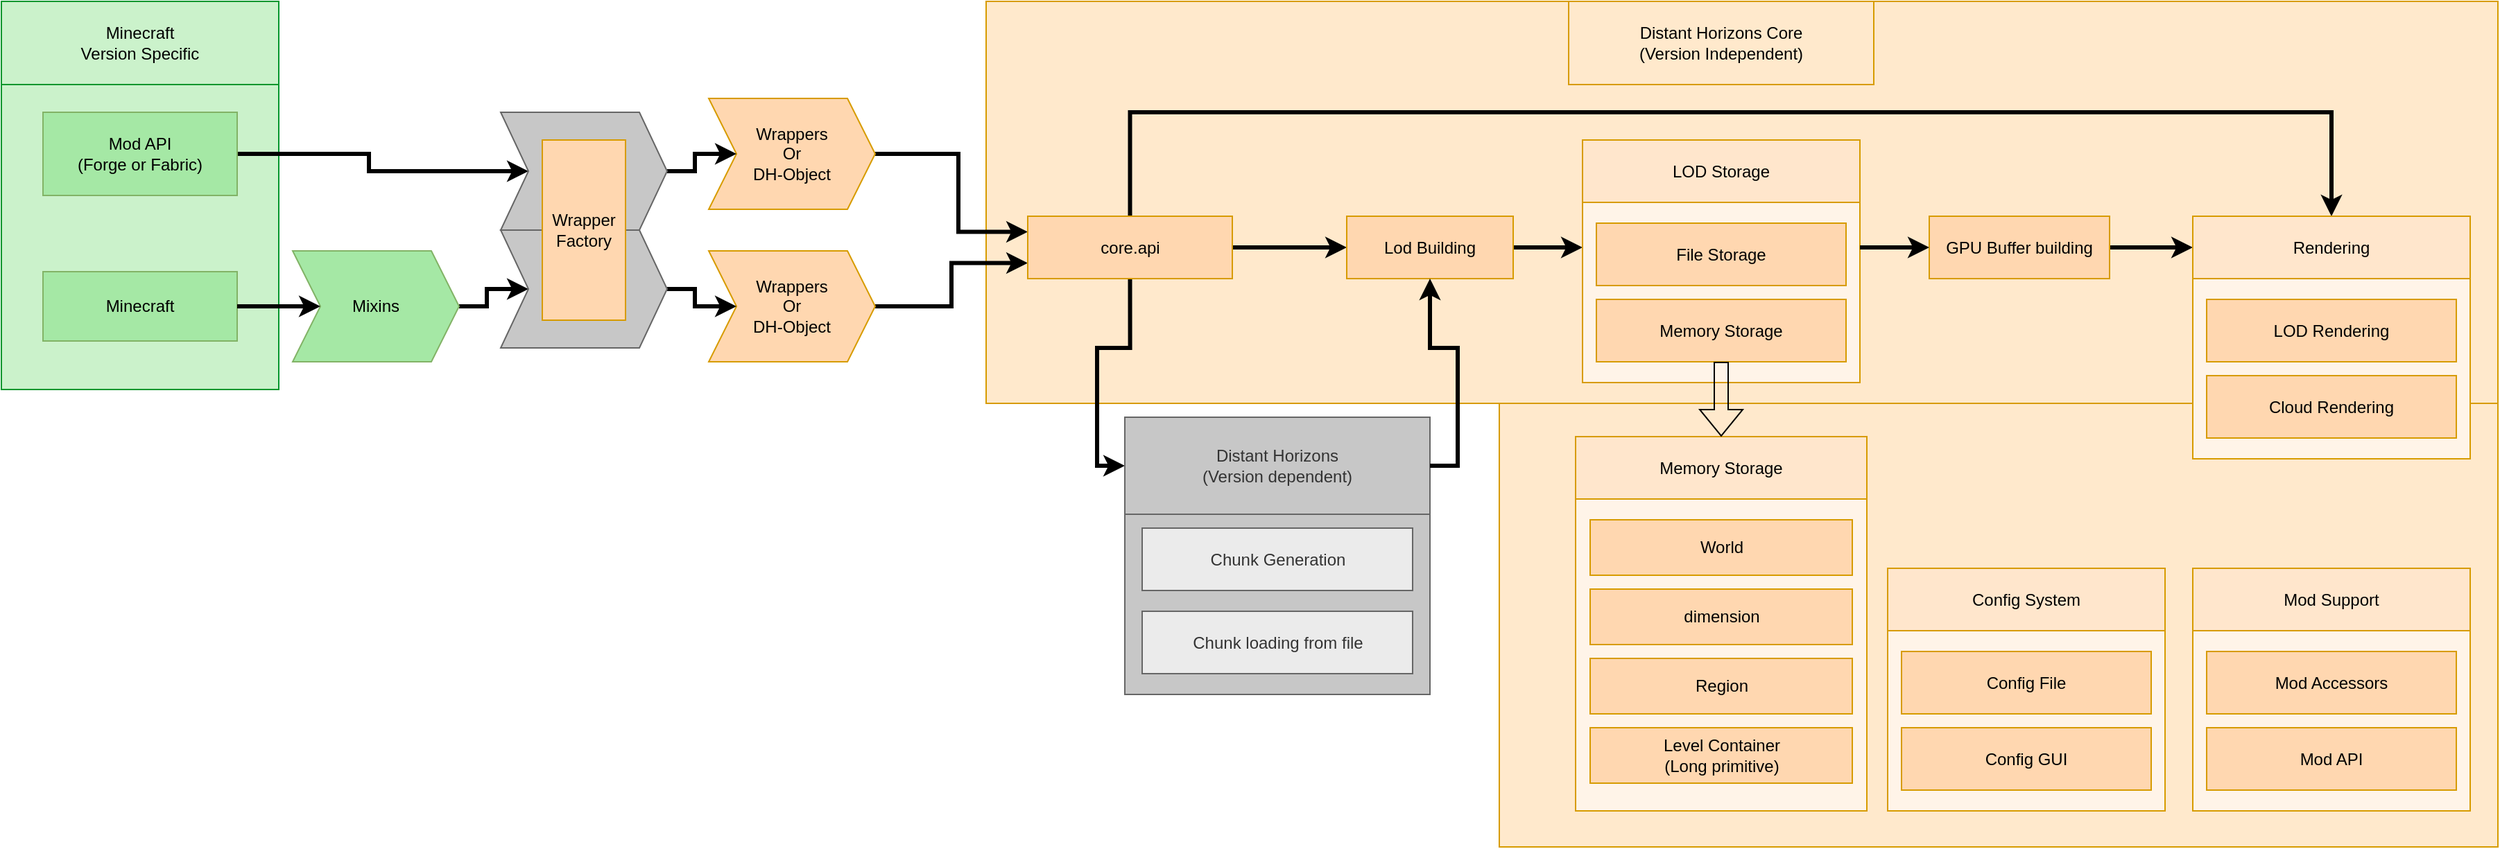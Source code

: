 <mxfile version="16.5.3" type="gitlab">
  <diagram id="xLs7mM1S-vncSruOQYJG" name="Page-1">
    <mxGraphModel dx="2854" dy="971" grid="1" gridSize="10" guides="1" tooltips="1" connect="1" arrows="1" fold="1" page="1" pageScale="1" pageWidth="850" pageHeight="1100" background="none" math="0" shadow="0">
      <root>
        <mxCell id="0" />
        <object label="Background" id="1">
          <mxCell parent="0" />
        </object>
        <mxCell id="bW8zysbPbXfA33rAzGtO-46" value="" style="rounded=0;whiteSpace=wrap;html=1;labelBackgroundColor=none;fillColor=#FFE9CC;strokeColor=#d79b00;shadow=0;" vertex="1" parent="1">
          <mxGeometry x="400" y="300" width="720" height="320" as="geometry" />
        </mxCell>
        <mxCell id="ZgqzLkNpqH_WLmXpxmUH-3" value="" style="rounded=0;whiteSpace=wrap;html=1;labelBackgroundColor=none;fillColor=#FFE9CC;strokeColor=#d79b00;" parent="1" vertex="1">
          <mxGeometry x="30" y="10" width="1090" height="290" as="geometry" />
        </mxCell>
        <mxCell id="lUieYn43trCVNQSoQYE8-16" value="" style="rounded=0;whiteSpace=wrap;html=1;labelBackgroundColor=none;fillColor=#CBF2CB;strokeColor=#06962D;gradientColor=none;" parent="1" vertex="1">
          <mxGeometry x="-680" y="70" width="200" height="220" as="geometry" />
        </mxCell>
        <mxCell id="lUieYn43trCVNQSoQYE8-18" value="Minecraft &lt;br&gt;Version Specific" style="rounded=0;whiteSpace=wrap;html=1;labelBackgroundColor=none;fillColor=#CBF2CB;strokeColor=#06962D;gradientColor=none;" parent="1" vertex="1">
          <mxGeometry x="-680" y="10" width="200" height="60" as="geometry" />
        </mxCell>
        <mxCell id="gNZkowd1tYjNP-PxMyY5-1" value="Minecraft" style="rounded=0;whiteSpace=wrap;html=1;fillColor=#A5E8A5;strokeColor=#82b366;" parent="1" vertex="1">
          <mxGeometry x="-650" y="205" width="140" height="50" as="geometry" />
        </mxCell>
        <mxCell id="XNAtI1EKQKx7pIlif8ke-27" style="edgeStyle=orthogonalEdgeStyle;rounded=0;orthogonalLoop=1;jettySize=auto;html=1;exitX=1;exitY=0.5;exitDx=0;exitDy=0;strokeWidth=3;" parent="1" source="lUieYn43trCVNQSoQYE8-14" target="XNAtI1EKQKx7pIlif8ke-22" edge="1">
          <mxGeometry relative="1" as="geometry" />
        </mxCell>
        <mxCell id="lUieYn43trCVNQSoQYE8-14" value="Mod API&lt;br&gt;(Forge or Fabric)" style="rounded=0;whiteSpace=wrap;html=1;fillColor=#A5E8A5;strokeColor=#82b366;" parent="1" vertex="1">
          <mxGeometry x="-650" y="90" width="140" height="60" as="geometry" />
        </mxCell>
        <mxCell id="ZgqzLkNpqH_WLmXpxmUH-2" value="Distant Horizons Core&lt;br&gt;(Version Independent)" style="rounded=0;whiteSpace=wrap;html=1;labelBackgroundColor=none;fillColor=#FFE9CC;strokeColor=#d79b00;" parent="1" vertex="1">
          <mxGeometry x="450" y="10" width="220" height="60" as="geometry" />
        </mxCell>
        <mxCell id="XNAtI1EKQKx7pIlif8ke-16" style="edgeStyle=orthogonalEdgeStyle;rounded=0;orthogonalLoop=1;jettySize=auto;html=1;exitX=1;exitY=0.5;exitDx=0;exitDy=0;entryX=0;entryY=0.25;entryDx=0;entryDy=0;strokeWidth=3;" parent="1" source="XNAtI1EKQKx7pIlif8ke-1" target="XNAtI1EKQKx7pIlif8ke-11" edge="1">
          <mxGeometry relative="1" as="geometry">
            <Array as="points">
              <mxPoint x="10" y="120" />
              <mxPoint x="10" y="176" />
            </Array>
          </mxGeometry>
        </mxCell>
        <mxCell id="XNAtI1EKQKx7pIlif8ke-72" style="edgeStyle=orthogonalEdgeStyle;rounded=0;orthogonalLoop=1;jettySize=auto;html=1;entryX=0.5;entryY=0;entryDx=0;entryDy=0;fontColor=#FFFFFF;strokeWidth=3;" parent="1" source="XNAtI1EKQKx7pIlif8ke-11" target="bW8zysbPbXfA33rAzGtO-39" edge="1">
          <mxGeometry relative="1" as="geometry">
            <Array as="points">
              <mxPoint x="134" y="90" />
              <mxPoint x="1000" y="90" />
            </Array>
            <mxPoint x="997.5" y="165.0" as="targetPoint" />
          </mxGeometry>
        </mxCell>
        <mxCell id="XNAtI1EKQKx7pIlif8ke-1" value="Wrappers&lt;br&gt;Or&lt;br&gt;&lt;div&gt;DH-Object&lt;/div&gt;" style="shape=step;perimeter=stepPerimeter;whiteSpace=wrap;html=1;fixedSize=1;fillColor=#FFD7B0;strokeColor=#d79b00;rounded=0;labelBackgroundColor=none;" parent="1" vertex="1">
          <mxGeometry x="-170" y="80" width="120" height="80" as="geometry" />
        </mxCell>
        <mxCell id="XNAtI1EKQKx7pIlif8ke-23" style="edgeStyle=orthogonalEdgeStyle;rounded=0;orthogonalLoop=1;jettySize=auto;html=1;exitX=1;exitY=0.5;exitDx=0;exitDy=0;entryX=0;entryY=0.5;entryDx=0;entryDy=0;strokeWidth=3;" parent="1" source="XNAtI1EKQKx7pIlif8ke-3" target="XNAtI1EKQKx7pIlif8ke-21" edge="1">
          <mxGeometry relative="1" as="geometry" />
        </mxCell>
        <mxCell id="XNAtI1EKQKx7pIlif8ke-3" value="Mixins" style="shape=step;perimeter=stepPerimeter;whiteSpace=wrap;html=1;fixedSize=1;fillColor=#A5E8A5;strokeColor=#82b366;rounded=0;labelBackgroundColor=none;" parent="1" vertex="1">
          <mxGeometry x="-470" y="190" width="120" height="80" as="geometry" />
        </mxCell>
        <mxCell id="XNAtI1EKQKx7pIlif8ke-4" value="" style="endArrow=classic;html=1;rounded=0;strokeWidth=3;entryX=0;entryY=0.5;entryDx=0;entryDy=0;exitX=1;exitY=0.5;exitDx=0;exitDy=0;" parent="1" source="gNZkowd1tYjNP-PxMyY5-1" target="XNAtI1EKQKx7pIlif8ke-3" edge="1">
          <mxGeometry width="50" height="50" relative="1" as="geometry">
            <mxPoint x="-420" y="130" as="sourcePoint" />
            <mxPoint x="-220" y="-25" as="targetPoint" />
          </mxGeometry>
        </mxCell>
        <mxCell id="XNAtI1EKQKx7pIlif8ke-17" style="edgeStyle=orthogonalEdgeStyle;rounded=0;orthogonalLoop=1;jettySize=auto;html=1;exitX=1;exitY=0.5;exitDx=0;exitDy=0;entryX=0;entryY=0.75;entryDx=0;entryDy=0;strokeWidth=3;" parent="1" source="XNAtI1EKQKx7pIlif8ke-5" target="XNAtI1EKQKx7pIlif8ke-11" edge="1">
          <mxGeometry relative="1" as="geometry" />
        </mxCell>
        <mxCell id="XNAtI1EKQKx7pIlif8ke-5" value="Wrappers&lt;br&gt;Or&lt;br&gt;&lt;div&gt;DH-Object&lt;/div&gt;" style="shape=step;perimeter=stepPerimeter;whiteSpace=wrap;html=1;fixedSize=1;fillColor=#FFD7B0;strokeColor=#d79b00;rounded=0;labelBackgroundColor=none;" parent="1" vertex="1">
          <mxGeometry x="-170" y="190" width="120" height="80" as="geometry" />
        </mxCell>
        <mxCell id="XNAtI1EKQKx7pIlif8ke-60" style="edgeStyle=orthogonalEdgeStyle;rounded=0;orthogonalLoop=1;jettySize=auto;html=1;exitX=1;exitY=0.5;exitDx=0;exitDy=0;fontColor=#FFFFFF;strokeWidth=3;" parent="1" source="XNAtI1EKQKx7pIlif8ke-11" target="XNAtI1EKQKx7pIlif8ke-33" edge="1">
          <mxGeometry relative="1" as="geometry" />
        </mxCell>
        <mxCell id="XNAtI1EKQKx7pIlif8ke-63" style="edgeStyle=orthogonalEdgeStyle;rounded=0;orthogonalLoop=1;jettySize=auto;html=1;exitX=0.5;exitY=1;exitDx=0;exitDy=0;entryX=0;entryY=0.5;entryDx=0;entryDy=0;fontColor=#FFFFFF;strokeWidth=3;" parent="1" source="XNAtI1EKQKx7pIlif8ke-11" target="lUieYn43trCVNQSoQYE8-19" edge="1">
          <mxGeometry relative="1" as="geometry" />
        </mxCell>
        <mxCell id="XNAtI1EKQKx7pIlif8ke-11" value="core.api" style="rounded=0;whiteSpace=wrap;html=1;labelBackgroundColor=none;fillColor=#FFD7B0;strokeColor=#d79b00;" parent="1" vertex="1">
          <mxGeometry x="60" y="165" width="147.5" height="45" as="geometry" />
        </mxCell>
        <mxCell id="XNAtI1EKQKx7pIlif8ke-25" style="edgeStyle=orthogonalEdgeStyle;rounded=0;orthogonalLoop=1;jettySize=auto;html=1;exitX=1;exitY=0.5;exitDx=0;exitDy=0;entryX=0;entryY=0.5;entryDx=0;entryDy=0;strokeWidth=3;" parent="1" source="XNAtI1EKQKx7pIlif8ke-21" target="XNAtI1EKQKx7pIlif8ke-5" edge="1">
          <mxGeometry relative="1" as="geometry" />
        </mxCell>
        <mxCell id="XNAtI1EKQKx7pIlif8ke-21" value="" style="shape=step;perimeter=stepPerimeter;whiteSpace=wrap;html=1;fixedSize=1;fillColor=#C7C7C7;strokeColor=#666666;fontColor=#333333;rounded=0;labelBackgroundColor=none;" parent="1" vertex="1">
          <mxGeometry x="-320" y="175" width="120" height="85" as="geometry" />
        </mxCell>
        <mxCell id="XNAtI1EKQKx7pIlif8ke-26" style="edgeStyle=orthogonalEdgeStyle;rounded=0;orthogonalLoop=1;jettySize=auto;html=1;exitX=1;exitY=0.5;exitDx=0;exitDy=0;entryX=0;entryY=0.5;entryDx=0;entryDy=0;strokeWidth=3;" parent="1" source="XNAtI1EKQKx7pIlif8ke-22" target="XNAtI1EKQKx7pIlif8ke-1" edge="1">
          <mxGeometry relative="1" as="geometry" />
        </mxCell>
        <mxCell id="XNAtI1EKQKx7pIlif8ke-22" value="" style="shape=step;perimeter=stepPerimeter;whiteSpace=wrap;html=1;fixedSize=1;fillColor=#C7C7C7;strokeColor=#666666;fontColor=#333333;rounded=0;labelBackgroundColor=none;" parent="1" vertex="1">
          <mxGeometry x="-320" y="90" width="120" height="85" as="geometry" />
        </mxCell>
        <mxCell id="XNAtI1EKQKx7pIlif8ke-28" value="&lt;div&gt;Wrapper&lt;/div&gt;&lt;div&gt;Factory&lt;br&gt;&lt;/div&gt;" style="rounded=0;whiteSpace=wrap;html=1;labelBackgroundColor=none;fillColor=#FFD7B0;strokeColor=#d79b00;fontColor=default;" parent="1" vertex="1">
          <mxGeometry x="-290" y="110" width="60" height="130" as="geometry" />
        </mxCell>
        <mxCell id="bW8zysbPbXfA33rAzGtO-44" style="edgeStyle=orthogonalEdgeStyle;rounded=0;orthogonalLoop=1;jettySize=auto;html=1;exitX=1;exitY=0.5;exitDx=0;exitDy=0;entryX=0;entryY=0.5;entryDx=0;entryDy=0;strokeWidth=3;" edge="1" parent="1" source="XNAtI1EKQKx7pIlif8ke-31" target="bW8zysbPbXfA33rAzGtO-39">
          <mxGeometry relative="1" as="geometry" />
        </mxCell>
        <mxCell id="XNAtI1EKQKx7pIlif8ke-31" value="GPU Buffer building" style="rounded=0;whiteSpace=wrap;html=1;labelBackgroundColor=none;fillColor=#FFD7B0;strokeColor=#d79b00;" parent="1" vertex="1">
          <mxGeometry x="710" y="165" width="130" height="45" as="geometry" />
        </mxCell>
        <mxCell id="XNAtI1EKQKx7pIlif8ke-67" style="edgeStyle=orthogonalEdgeStyle;rounded=0;orthogonalLoop=1;jettySize=auto;html=1;exitX=1;exitY=0.5;exitDx=0;exitDy=0;entryX=0;entryY=0.25;entryDx=0;entryDy=0;fontColor=#FFFFFF;strokeWidth=3;" parent="1" source="XNAtI1EKQKx7pIlif8ke-33" target="XNAtI1EKQKx7pIlif8ke-54" edge="1">
          <mxGeometry relative="1" as="geometry" />
        </mxCell>
        <mxCell id="XNAtI1EKQKx7pIlif8ke-33" value="Lod Building" style="rounded=0;whiteSpace=wrap;html=1;labelBackgroundColor=none;fillColor=#FFD7B0;strokeColor=#d79b00;" parent="1" vertex="1">
          <mxGeometry x="290" y="165" width="120" height="45" as="geometry" />
        </mxCell>
        <mxCell id="XNAtI1EKQKx7pIlif8ke-52" value="" style="group" parent="1" vertex="1" connectable="0">
          <mxGeometry x="460" y="110" width="200" height="175" as="geometry" />
        </mxCell>
        <mxCell id="bW8zysbPbXfA33rAzGtO-25" value="" style="group" vertex="1" connectable="0" parent="XNAtI1EKQKx7pIlif8ke-52">
          <mxGeometry width="200" height="175" as="geometry" />
        </mxCell>
        <mxCell id="XNAtI1EKQKx7pIlif8ke-53" value="LOD Storage" style="rounded=0;whiteSpace=wrap;html=1;labelBackgroundColor=none;fillColor=#ffe6cc;strokeColor=#d79b00;" parent="bW8zysbPbXfA33rAzGtO-25" vertex="1">
          <mxGeometry width="200" height="45" as="geometry" />
        </mxCell>
        <mxCell id="XNAtI1EKQKx7pIlif8ke-54" value="" style="rounded=0;whiteSpace=wrap;html=1;labelBackgroundColor=none;fillColor=#FFF4E8;strokeColor=#d79b00;" parent="bW8zysbPbXfA33rAzGtO-25" vertex="1">
          <mxGeometry y="45" width="200" height="130" as="geometry" />
        </mxCell>
        <mxCell id="XNAtI1EKQKx7pIlif8ke-55" value="Memory Storage" style="rounded=0;whiteSpace=wrap;html=1;labelBackgroundColor=none;fillColor=#FFD7B0;strokeColor=#d79b00;" parent="bW8zysbPbXfA33rAzGtO-25" vertex="1">
          <mxGeometry x="10" y="115" width="180" height="45" as="geometry" />
        </mxCell>
        <mxCell id="XNAtI1EKQKx7pIlif8ke-56" value="&lt;div&gt;File Storage&lt;/div&gt;" style="rounded=0;whiteSpace=wrap;html=1;labelBackgroundColor=none;fillColor=#FFD7B0;strokeColor=#d79b00;" parent="bW8zysbPbXfA33rAzGtO-25" vertex="1">
          <mxGeometry x="10" y="60" width="180" height="45" as="geometry" />
        </mxCell>
        <mxCell id="XNAtI1EKQKx7pIlif8ke-61" value="" style="group" parent="1" vertex="1" connectable="0">
          <mxGeometry x="130" y="310" width="220" height="200" as="geometry" />
        </mxCell>
        <mxCell id="lUieYn43trCVNQSoQYE8-13" value="" style="rounded=0;whiteSpace=wrap;html=1;labelBackgroundColor=none;fillColor=#C7C7C7;strokeColor=#666666;fontColor=#333333;" parent="XNAtI1EKQKx7pIlif8ke-61" vertex="1">
          <mxGeometry y="70" width="220" height="130" as="geometry" />
        </mxCell>
        <mxCell id="lUieYn43trCVNQSoQYE8-19" value="Distant Horizons&lt;br&gt;(Version dependent)" style="rounded=0;whiteSpace=wrap;html=1;labelBackgroundColor=none;fillColor=#C7C7C7;strokeColor=#666666;fontColor=#333333;" parent="XNAtI1EKQKx7pIlif8ke-61" vertex="1">
          <mxGeometry width="220" height="70" as="geometry" />
        </mxCell>
        <mxCell id="XNAtI1EKQKx7pIlif8ke-19" value="Chunk Generation" style="rounded=0;whiteSpace=wrap;html=1;labelBackgroundColor=none;fillColor=#EBEBEB;strokeColor=#666666;fontColor=#333333;" parent="XNAtI1EKQKx7pIlif8ke-61" vertex="1">
          <mxGeometry x="12.5" y="80" width="195" height="45" as="geometry" />
        </mxCell>
        <mxCell id="XNAtI1EKQKx7pIlif8ke-29" value="&lt;div&gt;Chunk loading from file&lt;/div&gt;" style="rounded=0;whiteSpace=wrap;html=1;labelBackgroundColor=none;fillColor=#EBEBEB;strokeColor=#666666;fontColor=#333333;" parent="XNAtI1EKQKx7pIlif8ke-61" vertex="1">
          <mxGeometry x="12.5" y="140" width="195" height="45" as="geometry" />
        </mxCell>
        <mxCell id="XNAtI1EKQKx7pIlif8ke-64" style="edgeStyle=orthogonalEdgeStyle;rounded=0;orthogonalLoop=1;jettySize=auto;html=1;exitX=1;exitY=0.5;exitDx=0;exitDy=0;entryX=0.5;entryY=1;entryDx=0;entryDy=0;fontColor=#FFFFFF;strokeWidth=3;" parent="1" source="lUieYn43trCVNQSoQYE8-19" target="XNAtI1EKQKx7pIlif8ke-33" edge="1">
          <mxGeometry relative="1" as="geometry" />
        </mxCell>
        <mxCell id="XNAtI1EKQKx7pIlif8ke-66" style="edgeStyle=orthogonalEdgeStyle;rounded=0;orthogonalLoop=1;jettySize=auto;html=1;exitX=1;exitY=0.25;exitDx=0;exitDy=0;entryX=0;entryY=0.5;entryDx=0;entryDy=0;fontColor=#FFFFFF;strokeWidth=3;" parent="1" source="XNAtI1EKQKx7pIlif8ke-54" target="XNAtI1EKQKx7pIlif8ke-31" edge="1">
          <mxGeometry relative="1" as="geometry" />
        </mxCell>
        <mxCell id="bW8zysbPbXfA33rAzGtO-23" value="" style="group" vertex="1" connectable="0" parent="1">
          <mxGeometry x="455" y="324" width="210" height="270" as="geometry" />
        </mxCell>
        <mxCell id="bW8zysbPbXfA33rAzGtO-16" value="Memory Storage" style="rounded=0;whiteSpace=wrap;html=1;labelBackgroundColor=none;fillColor=#ffe6cc;strokeColor=#d79b00;" vertex="1" parent="bW8zysbPbXfA33rAzGtO-23">
          <mxGeometry width="210" height="45" as="geometry" />
        </mxCell>
        <mxCell id="bW8zysbPbXfA33rAzGtO-17" value="" style="rounded=0;whiteSpace=wrap;html=1;labelBackgroundColor=none;fillColor=#FFF4E8;strokeColor=#d79b00;" vertex="1" parent="bW8zysbPbXfA33rAzGtO-23">
          <mxGeometry y="45" width="210" height="225" as="geometry" />
        </mxCell>
        <mxCell id="bW8zysbPbXfA33rAzGtO-18" value="dimension" style="rounded=0;whiteSpace=wrap;html=1;labelBackgroundColor=none;fillColor=#FFD7B0;strokeColor=#d79b00;" vertex="1" parent="bW8zysbPbXfA33rAzGtO-23">
          <mxGeometry x="10.5" y="110" width="189" height="40" as="geometry" />
        </mxCell>
        <mxCell id="bW8zysbPbXfA33rAzGtO-19" value="World" style="rounded=0;whiteSpace=wrap;html=1;labelBackgroundColor=none;fillColor=#FFD7B0;strokeColor=#d79b00;" vertex="1" parent="bW8zysbPbXfA33rAzGtO-23">
          <mxGeometry x="10.5" y="60" width="189" height="40" as="geometry" />
        </mxCell>
        <mxCell id="bW8zysbPbXfA33rAzGtO-21" value="Region" style="rounded=0;whiteSpace=wrap;html=1;labelBackgroundColor=none;fillColor=#FFD7B0;strokeColor=#d79b00;" vertex="1" parent="bW8zysbPbXfA33rAzGtO-23">
          <mxGeometry x="10.5" y="160" width="189" height="40" as="geometry" />
        </mxCell>
        <mxCell id="bW8zysbPbXfA33rAzGtO-22" value="Level Container&lt;br&gt;(Long primitive)" style="rounded=0;whiteSpace=wrap;html=1;labelBackgroundColor=none;fillColor=#FFD7B0;strokeColor=#d79b00;" vertex="1" parent="bW8zysbPbXfA33rAzGtO-23">
          <mxGeometry x="10.5" y="210" width="189" height="40" as="geometry" />
        </mxCell>
        <mxCell id="bW8zysbPbXfA33rAzGtO-26" value="" style="group" vertex="1" connectable="0" parent="1">
          <mxGeometry x="680" y="419" width="200" height="175" as="geometry" />
        </mxCell>
        <mxCell id="bW8zysbPbXfA33rAzGtO-27" value="Config System" style="rounded=0;whiteSpace=wrap;html=1;labelBackgroundColor=none;fillColor=#ffe6cc;strokeColor=#d79b00;" vertex="1" parent="bW8zysbPbXfA33rAzGtO-26">
          <mxGeometry width="200" height="45" as="geometry" />
        </mxCell>
        <mxCell id="bW8zysbPbXfA33rAzGtO-28" value="" style="rounded=0;whiteSpace=wrap;html=1;labelBackgroundColor=none;fillColor=#FFF4E8;strokeColor=#d79b00;" vertex="1" parent="bW8zysbPbXfA33rAzGtO-26">
          <mxGeometry y="45" width="200" height="130" as="geometry" />
        </mxCell>
        <mxCell id="bW8zysbPbXfA33rAzGtO-29" value="Config GUI" style="rounded=0;whiteSpace=wrap;html=1;labelBackgroundColor=none;fillColor=#FFD7B0;strokeColor=#d79b00;" vertex="1" parent="bW8zysbPbXfA33rAzGtO-26">
          <mxGeometry x="10" y="115" width="180" height="45" as="geometry" />
        </mxCell>
        <mxCell id="bW8zysbPbXfA33rAzGtO-30" value="Config File" style="rounded=0;whiteSpace=wrap;html=1;labelBackgroundColor=none;fillColor=#FFD7B0;strokeColor=#d79b00;" vertex="1" parent="bW8zysbPbXfA33rAzGtO-26">
          <mxGeometry x="10" y="60" width="180" height="45" as="geometry" />
        </mxCell>
        <mxCell id="bW8zysbPbXfA33rAzGtO-38" value="" style="group" vertex="1" connectable="0" parent="1">
          <mxGeometry x="900" y="165" width="200" height="175" as="geometry" />
        </mxCell>
        <mxCell id="bW8zysbPbXfA33rAzGtO-39" value="Rendering" style="rounded=0;whiteSpace=wrap;html=1;labelBackgroundColor=none;fillColor=#ffe6cc;strokeColor=#d79b00;" vertex="1" parent="bW8zysbPbXfA33rAzGtO-38">
          <mxGeometry width="200" height="45" as="geometry" />
        </mxCell>
        <mxCell id="bW8zysbPbXfA33rAzGtO-40" value="" style="rounded=0;whiteSpace=wrap;html=1;labelBackgroundColor=none;fillColor=#FFF4E8;strokeColor=#d79b00;" vertex="1" parent="bW8zysbPbXfA33rAzGtO-38">
          <mxGeometry y="45" width="200" height="130" as="geometry" />
        </mxCell>
        <mxCell id="bW8zysbPbXfA33rAzGtO-41" value="Cloud Rendering" style="rounded=0;whiteSpace=wrap;html=1;labelBackgroundColor=none;fillColor=#FFD7B0;strokeColor=#d79b00;" vertex="1" parent="bW8zysbPbXfA33rAzGtO-38">
          <mxGeometry x="10" y="115" width="180" height="45" as="geometry" />
        </mxCell>
        <mxCell id="bW8zysbPbXfA33rAzGtO-42" value="LOD Rendering" style="rounded=0;whiteSpace=wrap;html=1;labelBackgroundColor=none;fillColor=#FFD7B0;strokeColor=#d79b00;" vertex="1" parent="bW8zysbPbXfA33rAzGtO-38">
          <mxGeometry x="10" y="60" width="180" height="45" as="geometry" />
        </mxCell>
        <mxCell id="bW8zysbPbXfA33rAzGtO-47" value="" style="group" vertex="1" connectable="0" parent="1">
          <mxGeometry x="900" y="419" width="200" height="175" as="geometry" />
        </mxCell>
        <mxCell id="bW8zysbPbXfA33rAzGtO-32" value="Mod Support" style="rounded=0;whiteSpace=wrap;html=1;labelBackgroundColor=none;fillColor=#ffe6cc;strokeColor=#d79b00;" vertex="1" parent="bW8zysbPbXfA33rAzGtO-47">
          <mxGeometry width="200" height="45" as="geometry" />
        </mxCell>
        <mxCell id="bW8zysbPbXfA33rAzGtO-33" value="" style="rounded=0;whiteSpace=wrap;html=1;labelBackgroundColor=none;fillColor=#FFF4E8;strokeColor=#d79b00;" vertex="1" parent="bW8zysbPbXfA33rAzGtO-47">
          <mxGeometry y="45" width="200" height="130" as="geometry" />
        </mxCell>
        <mxCell id="bW8zysbPbXfA33rAzGtO-34" value="Mod API" style="rounded=0;whiteSpace=wrap;html=1;labelBackgroundColor=none;fillColor=#FFD7B0;strokeColor=#d79b00;" vertex="1" parent="bW8zysbPbXfA33rAzGtO-47">
          <mxGeometry x="10" y="115" width="180" height="45" as="geometry" />
        </mxCell>
        <mxCell id="bW8zysbPbXfA33rAzGtO-35" value="&lt;div&gt;Mod Accessors&lt;/div&gt;" style="rounded=0;whiteSpace=wrap;html=1;labelBackgroundColor=none;fillColor=#FFD7B0;strokeColor=#d79b00;" vertex="1" parent="bW8zysbPbXfA33rAzGtO-47">
          <mxGeometry x="10" y="60" width="180" height="45" as="geometry" />
        </mxCell>
        <mxCell id="bW8zysbPbXfA33rAzGtO-20" value="" style="shape=flexArrow;endArrow=classic;html=1;rounded=0;exitX=0.5;exitY=1;exitDx=0;exitDy=0;entryX=0.5;entryY=0;entryDx=0;entryDy=0;" edge="1" parent="1" source="XNAtI1EKQKx7pIlif8ke-55" target="bW8zysbPbXfA33rAzGtO-16">
          <mxGeometry width="50" height="50" relative="1" as="geometry">
            <mxPoint x="410" y="-36" as="sourcePoint" />
            <mxPoint x="360" y="-86" as="targetPoint" />
          </mxGeometry>
        </mxCell>
      </root>
    </mxGraphModel>
  </diagram>
</mxfile>
